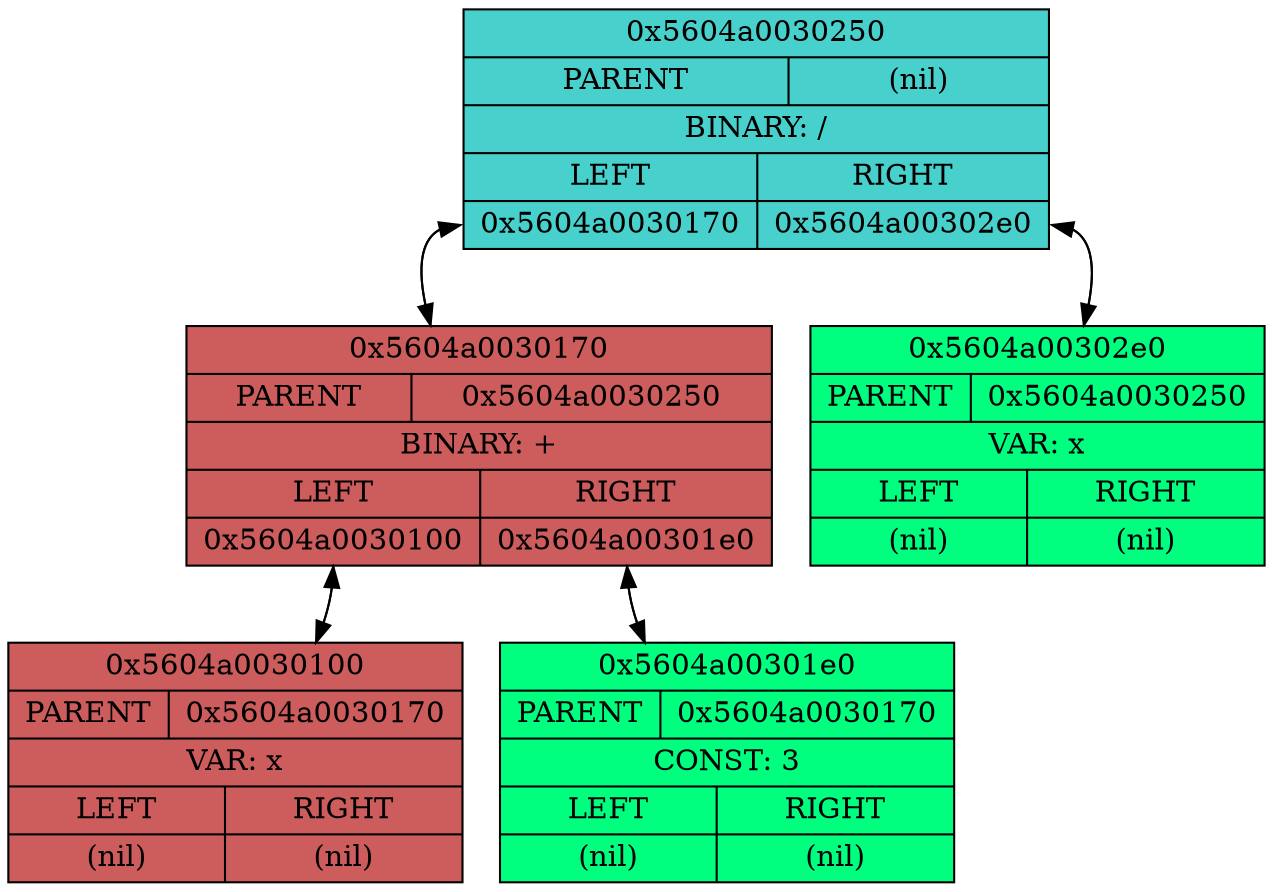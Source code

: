 digraph {
concentrate=true
node0x5604a0030250[shape=record, label="{0x5604a0030250 | {PARENT|(nil)}| BINARY: / | {{LEFT |<left> 0x5604a0030170} | {RIGHT |<right> 0x5604a00302e0}}}", style=filled, fillcolor=mediumturquoise];
node0x5604a0030170[shape=record, label="{0x5604a0030170 | {PARENT|0x5604a0030250}| BINARY: + | {{LEFT |<left> 0x5604a0030100} | {RIGHT |<right> 0x5604a00301e0}}}", style=filled, fillcolor=indianred];
node0x5604a0030170 -> node0x5604a0030250:left;
node0x5604a0030250:left -> node0x5604a0030170;
node0x5604a0030100[shape=record, label="{0x5604a0030100 | {PARENT|0x5604a0030170}| VAR: x | {{LEFT |<left> (nil)} | {RIGHT |<right> (nil)}}}", style=filled, fillcolor=indianred];
node0x5604a0030100 -> node0x5604a0030170:left;
node0x5604a0030170:left -> node0x5604a0030100;
node0x5604a00301e0[shape=record, label="{0x5604a00301e0 | {PARENT|0x5604a0030170}| CONST: 3 | {{LEFT |<left> (nil)} | {RIGHT |<right> (nil)}}}", style=filled, fillcolor=springgreen];
node0x5604a00301e0 -> node0x5604a0030170:right;
node0x5604a0030170:right -> node0x5604a00301e0;
node0x5604a00302e0[shape=record, label="{0x5604a00302e0 | {PARENT|0x5604a0030250}| VAR: x | {{LEFT |<left> (nil)} | {RIGHT |<right> (nil)}}}", style=filled, fillcolor=springgreen];
node0x5604a00302e0 -> node0x5604a0030250:right;
node0x5604a0030250:right -> node0x5604a00302e0;
}
